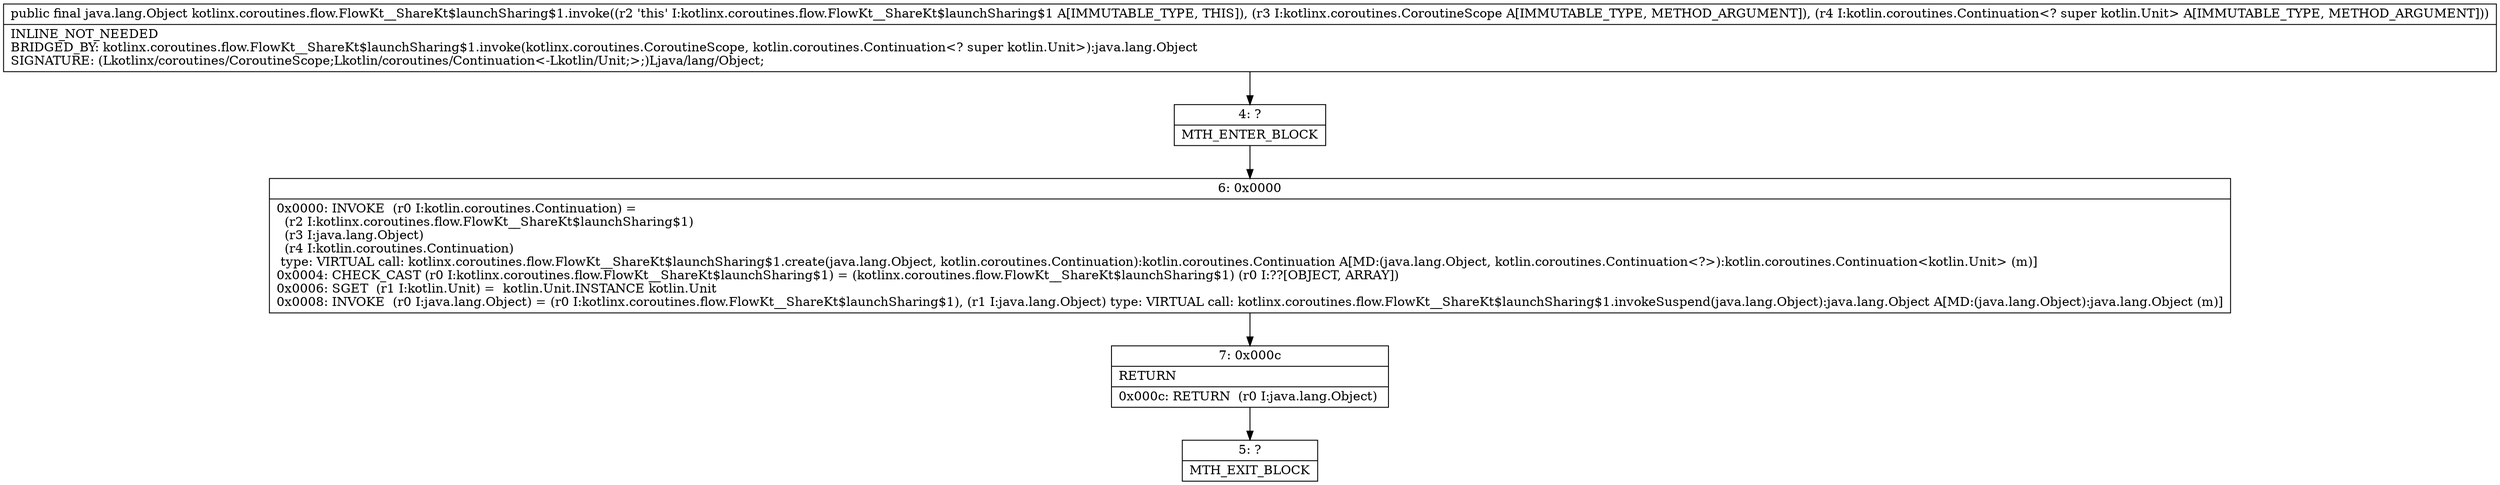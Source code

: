 digraph "CFG forkotlinx.coroutines.flow.FlowKt__ShareKt$launchSharing$1.invoke(Lkotlinx\/coroutines\/CoroutineScope;Lkotlin\/coroutines\/Continuation;)Ljava\/lang\/Object;" {
Node_4 [shape=record,label="{4\:\ ?|MTH_ENTER_BLOCK\l}"];
Node_6 [shape=record,label="{6\:\ 0x0000|0x0000: INVOKE  (r0 I:kotlin.coroutines.Continuation) = \l  (r2 I:kotlinx.coroutines.flow.FlowKt__ShareKt$launchSharing$1)\l  (r3 I:java.lang.Object)\l  (r4 I:kotlin.coroutines.Continuation)\l type: VIRTUAL call: kotlinx.coroutines.flow.FlowKt__ShareKt$launchSharing$1.create(java.lang.Object, kotlin.coroutines.Continuation):kotlin.coroutines.Continuation A[MD:(java.lang.Object, kotlin.coroutines.Continuation\<?\>):kotlin.coroutines.Continuation\<kotlin.Unit\> (m)]\l0x0004: CHECK_CAST (r0 I:kotlinx.coroutines.flow.FlowKt__ShareKt$launchSharing$1) = (kotlinx.coroutines.flow.FlowKt__ShareKt$launchSharing$1) (r0 I:??[OBJECT, ARRAY]) \l0x0006: SGET  (r1 I:kotlin.Unit) =  kotlin.Unit.INSTANCE kotlin.Unit \l0x0008: INVOKE  (r0 I:java.lang.Object) = (r0 I:kotlinx.coroutines.flow.FlowKt__ShareKt$launchSharing$1), (r1 I:java.lang.Object) type: VIRTUAL call: kotlinx.coroutines.flow.FlowKt__ShareKt$launchSharing$1.invokeSuspend(java.lang.Object):java.lang.Object A[MD:(java.lang.Object):java.lang.Object (m)]\l}"];
Node_7 [shape=record,label="{7\:\ 0x000c|RETURN\l|0x000c: RETURN  (r0 I:java.lang.Object) \l}"];
Node_5 [shape=record,label="{5\:\ ?|MTH_EXIT_BLOCK\l}"];
MethodNode[shape=record,label="{public final java.lang.Object kotlinx.coroutines.flow.FlowKt__ShareKt$launchSharing$1.invoke((r2 'this' I:kotlinx.coroutines.flow.FlowKt__ShareKt$launchSharing$1 A[IMMUTABLE_TYPE, THIS]), (r3 I:kotlinx.coroutines.CoroutineScope A[IMMUTABLE_TYPE, METHOD_ARGUMENT]), (r4 I:kotlin.coroutines.Continuation\<? super kotlin.Unit\> A[IMMUTABLE_TYPE, METHOD_ARGUMENT]))  | INLINE_NOT_NEEDED\lBRIDGED_BY: kotlinx.coroutines.flow.FlowKt__ShareKt$launchSharing$1.invoke(kotlinx.coroutines.CoroutineScope, kotlin.coroutines.Continuation\<? super kotlin.Unit\>):java.lang.Object\lSIGNATURE: (Lkotlinx\/coroutines\/CoroutineScope;Lkotlin\/coroutines\/Continuation\<\-Lkotlin\/Unit;\>;)Ljava\/lang\/Object;\l}"];
MethodNode -> Node_4;Node_4 -> Node_6;
Node_6 -> Node_7;
Node_7 -> Node_5;
}

